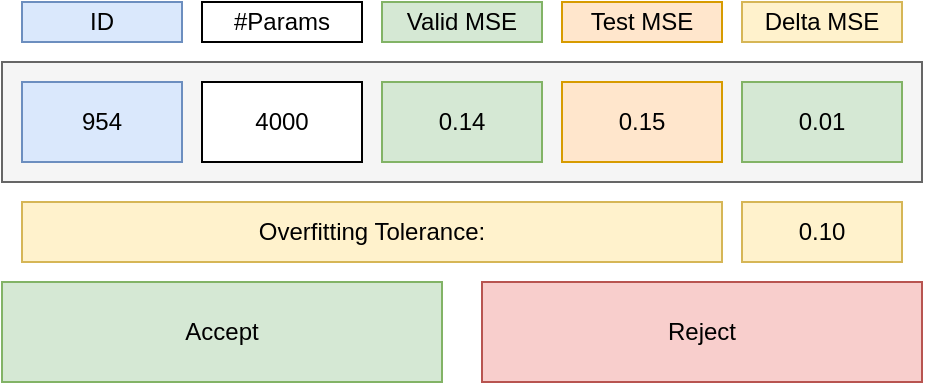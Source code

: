 <mxfile version="26.0.4">
  <diagram name="Page-1" id="hdjBkpMtSvexD-od7WtL">
    <mxGraphModel dx="1368" dy="838" grid="1" gridSize="10" guides="1" tooltips="1" connect="1" arrows="1" fold="1" page="1" pageScale="1" pageWidth="850" pageHeight="1100" math="0" shadow="0">
      <root>
        <mxCell id="0" />
        <mxCell id="1" parent="0" />
        <mxCell id="d9Y5tQL2Cy0w6WRod0SP-66" value="Overfitting Tolerance:" style="rounded=0;whiteSpace=wrap;html=1;fillColor=#fff2cc;strokeColor=#d6b656;" parent="1" vertex="1">
          <mxGeometry x="130" y="160" width="350" height="30" as="geometry" />
        </mxCell>
        <mxCell id="d9Y5tQL2Cy0w6WRod0SP-67" value="0.10" style="rounded=0;whiteSpace=wrap;html=1;fillColor=#fff2cc;strokeColor=#d6b656;" parent="1" vertex="1">
          <mxGeometry x="490" y="160" width="80" height="30" as="geometry" />
        </mxCell>
        <mxCell id="caz_ZuM19BvxuGkym9Hg-4" value="" style="rounded=0;whiteSpace=wrap;html=1;fillColor=#f5f5f5;strokeColor=#666666;fontColor=#333333;" vertex="1" parent="1">
          <mxGeometry x="120" y="90" width="460" height="60" as="geometry" />
        </mxCell>
        <mxCell id="caz_ZuM19BvxuGkym9Hg-5" value="954" style="rounded=0;whiteSpace=wrap;html=1;fillColor=#dae8fc;strokeColor=#6c8ebf;" vertex="1" parent="1">
          <mxGeometry x="130" y="100" width="80" height="40" as="geometry" />
        </mxCell>
        <mxCell id="caz_ZuM19BvxuGkym9Hg-6" value="ID" style="rounded=0;whiteSpace=wrap;html=1;fillColor=#dae8fc;strokeColor=#6c8ebf;" vertex="1" parent="1">
          <mxGeometry x="130" y="60" width="80" height="20" as="geometry" />
        </mxCell>
        <mxCell id="caz_ZuM19BvxuGkym9Hg-7" value="Valid MSE" style="rounded=0;whiteSpace=wrap;html=1;fillColor=#d5e8d4;strokeColor=#82b366;" vertex="1" parent="1">
          <mxGeometry x="310" y="60" width="80" height="20" as="geometry" />
        </mxCell>
        <mxCell id="caz_ZuM19BvxuGkym9Hg-8" value="#Params" style="rounded=0;whiteSpace=wrap;html=1;" vertex="1" parent="1">
          <mxGeometry x="220" y="60" width="80" height="20" as="geometry" />
        </mxCell>
        <mxCell id="caz_ZuM19BvxuGkym9Hg-9" value="Delta MSE" style="rounded=0;whiteSpace=wrap;html=1;fillColor=#fff2cc;strokeColor=#d6b656;" vertex="1" parent="1">
          <mxGeometry x="490" y="60" width="80" height="20" as="geometry" />
        </mxCell>
        <mxCell id="caz_ZuM19BvxuGkym9Hg-10" value="4000" style="rounded=0;whiteSpace=wrap;html=1;" vertex="1" parent="1">
          <mxGeometry x="220" y="100" width="80" height="40" as="geometry" />
        </mxCell>
        <mxCell id="caz_ZuM19BvxuGkym9Hg-11" value="0.14" style="rounded=0;whiteSpace=wrap;html=1;fillColor=#d5e8d4;strokeColor=#82b366;" vertex="1" parent="1">
          <mxGeometry x="310" y="100" width="80" height="40" as="geometry" />
        </mxCell>
        <mxCell id="caz_ZuM19BvxuGkym9Hg-12" value="0.01" style="rounded=0;whiteSpace=wrap;html=1;fillColor=#d5e8d4;strokeColor=#82b366;" vertex="1" parent="1">
          <mxGeometry x="490" y="100" width="80" height="40" as="geometry" />
        </mxCell>
        <mxCell id="caz_ZuM19BvxuGkym9Hg-14" value="0.15" style="rounded=0;whiteSpace=wrap;html=1;fillColor=#ffe6cc;strokeColor=#d79b00;" vertex="1" parent="1">
          <mxGeometry x="400" y="100" width="80" height="40" as="geometry" />
        </mxCell>
        <mxCell id="caz_ZuM19BvxuGkym9Hg-15" value="Test MSE" style="rounded=0;whiteSpace=wrap;html=1;fillColor=#ffe6cc;strokeColor=#d79b00;" vertex="1" parent="1">
          <mxGeometry x="400" y="60" width="80" height="20" as="geometry" />
        </mxCell>
        <mxCell id="caz_ZuM19BvxuGkym9Hg-17" value="Accept" style="rounded=0;whiteSpace=wrap;html=1;fillColor=#d5e8d4;strokeColor=#82b366;" vertex="1" parent="1">
          <mxGeometry x="120" y="200" width="220" height="50" as="geometry" />
        </mxCell>
        <mxCell id="caz_ZuM19BvxuGkym9Hg-18" value="Reject" style="rounded=0;whiteSpace=wrap;html=1;fillColor=#f8cecc;strokeColor=#b85450;" vertex="1" parent="1">
          <mxGeometry x="360" y="200" width="220" height="50" as="geometry" />
        </mxCell>
      </root>
    </mxGraphModel>
  </diagram>
</mxfile>
